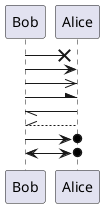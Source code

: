 @startuml
Bob ->x Alice
Bob -> Alice
Bob ->> Alice
Bob -\ Alice
Bob \\- Alice
Bob //-- Alice

Bob ->o Alice
Bob <->o Alice
@enduml

@startuml
Bob -[#red]> Alice : yes, may i help ya?
Alice -[#0000FF]-> Bob : Yeah, lemme get, \nuh, three soft tacos with \nno lettuce, a chilito, and a nacho b-
Bob -[#red]> Alice : Excuse me, ma'am, but we dont have, \nhow do ya say, chilito
Alice -[#0000FF]-> Bob : A chilito, a chilito, ya know what im sayin'? \nThe, um, its a-
Bob -[#red]> Alice : No, ma'am, i dont know. We have no cholitos \nas you say. This is Taco Land; we only have \ntheir fresh vegetables with pita loaf. we have no \ncholitos
Alice -[#0000FF]-> Bob : Man, #### that! Im lookin' at this #### right \non the menu! I want a cholito!
Bob -[#red]> Alice : Perhaps, instead, I make for u a fresh slice of \nof tomato on pita, no?
Alice -[#0000FF]-> Bob : What the ####?! I want a #########' chilito, man
Bob -[#red]> Alice : Yeah? #####
Alice -[#0000FF]-> Bob : What?
Bob -[#red]> Alice : #######
Alice -[#0000FF]-> Bob : Hey, #### #, ######!
Bob -[#red]> Alice : No. #### ###!
@enduml